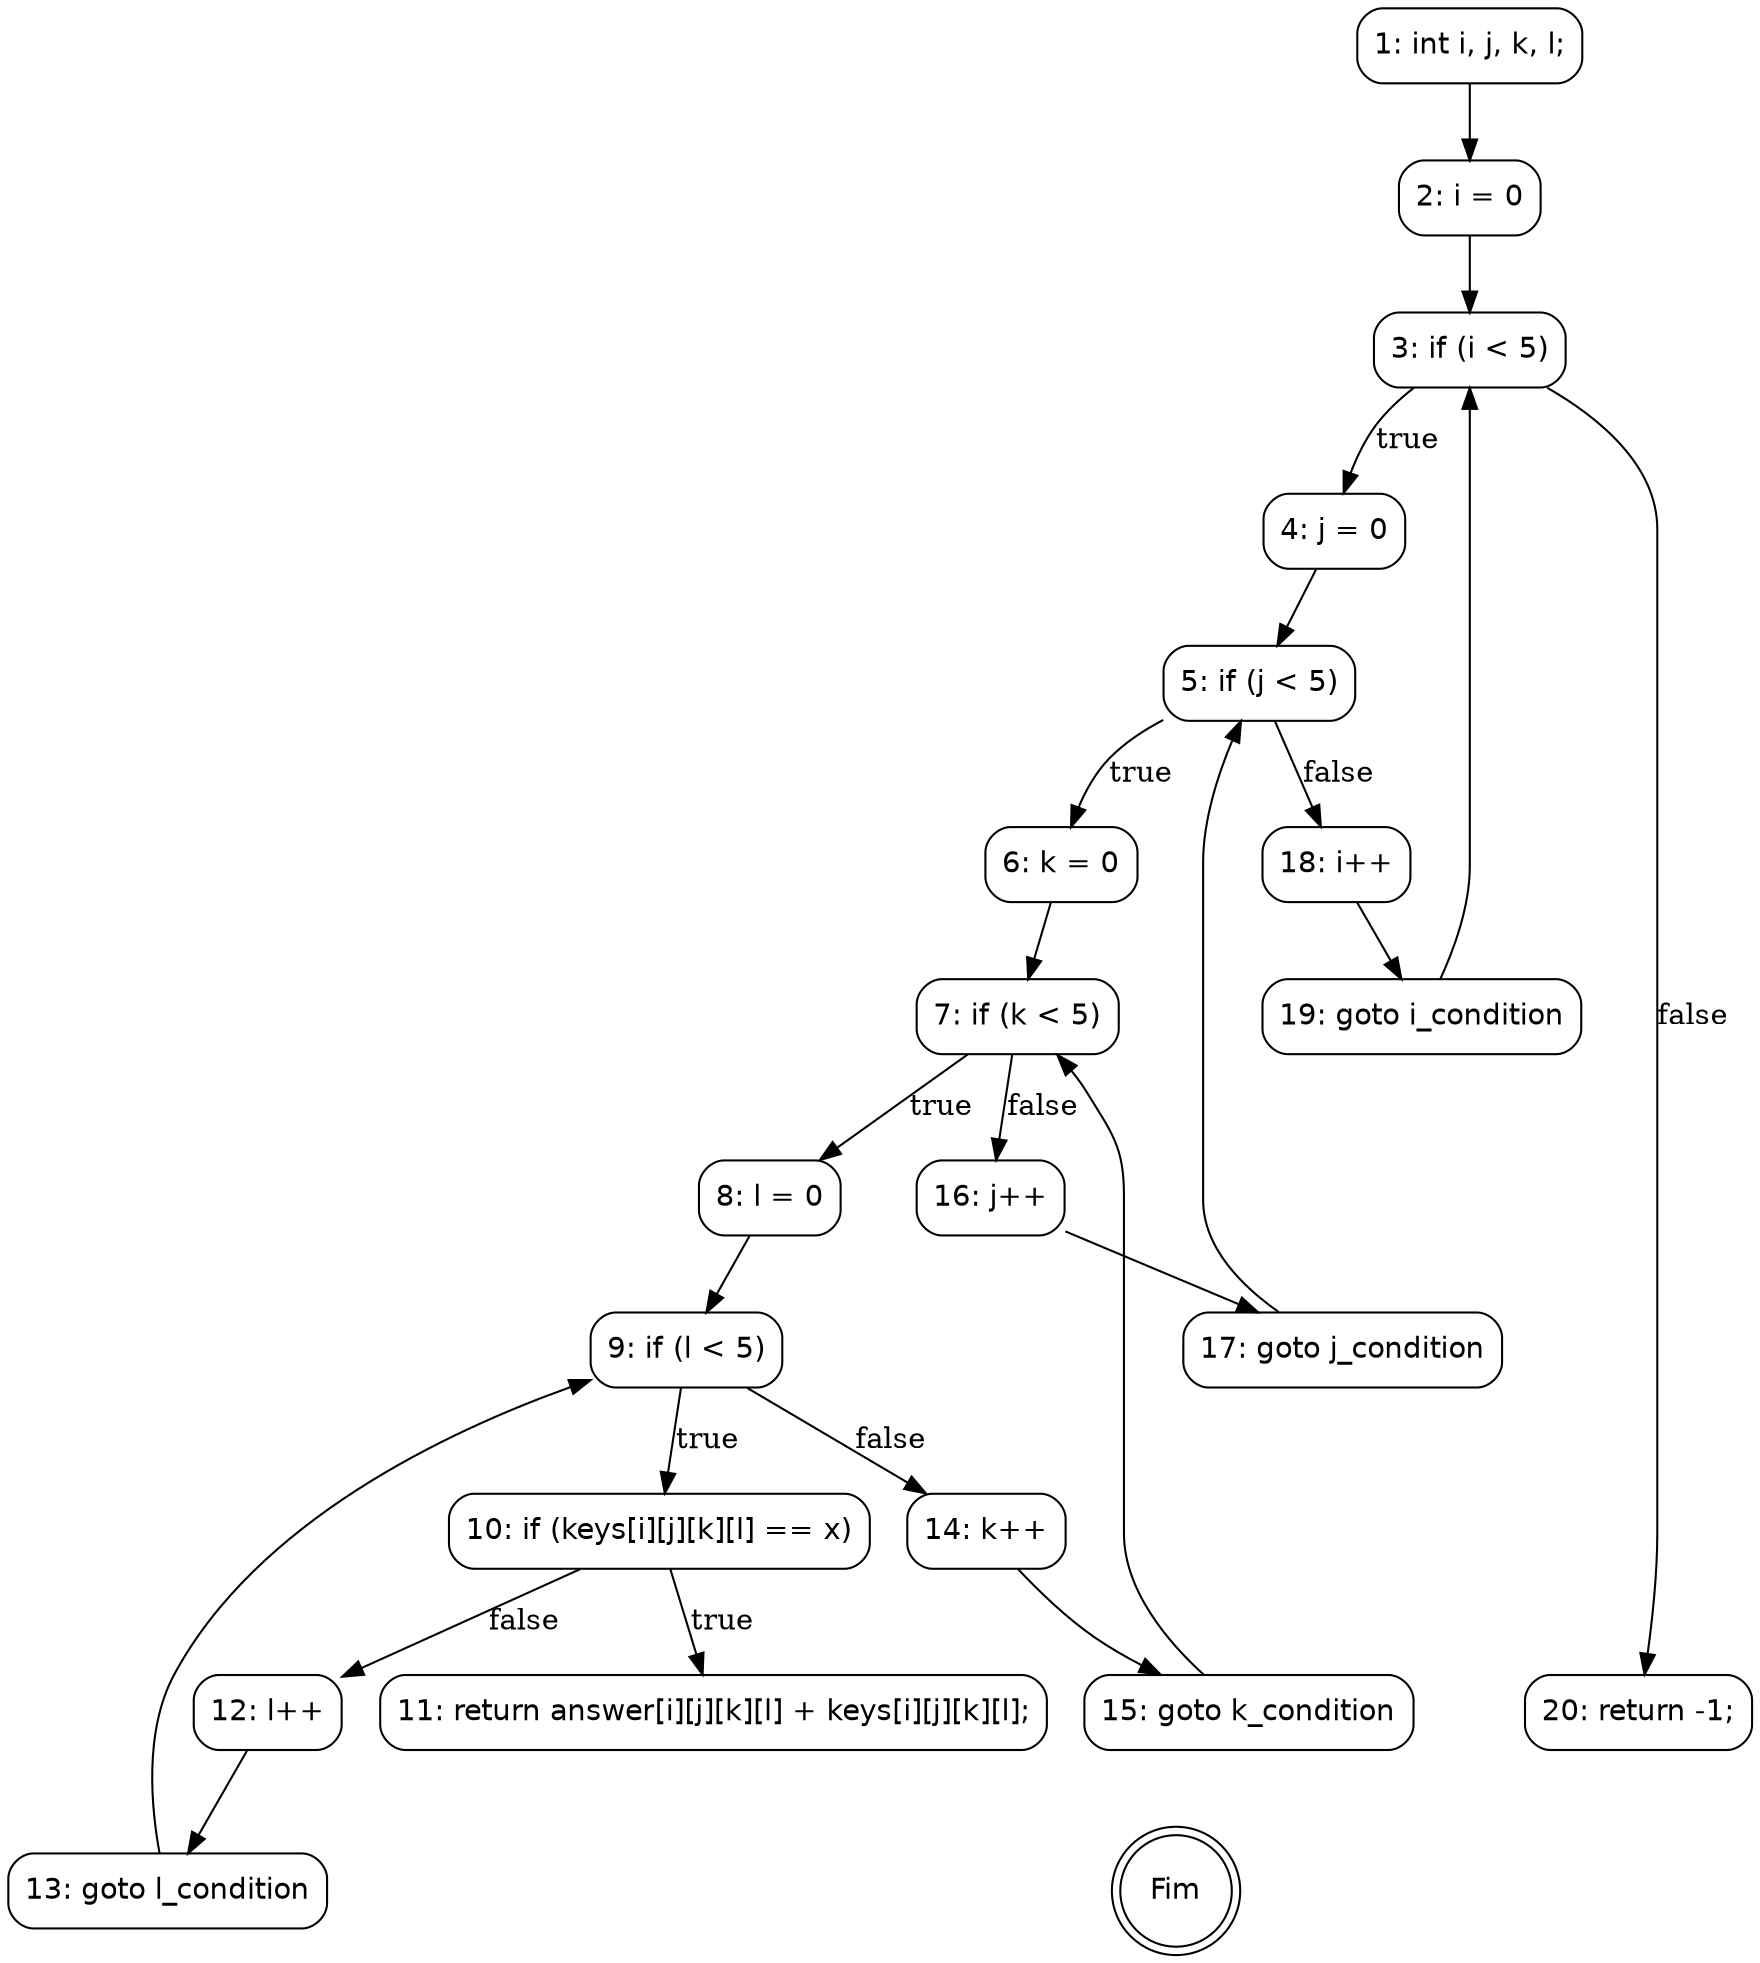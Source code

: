 digraph CFG {
    node [shape=box, style=rounded, fontname="Helvetica"];
    N1 [label="1: int i, j, k, l;"];
    N2 [label="2: i = 0"];
    N3 [label="3: if (i < 5)"];
    N4 [label="4: j = 0"];
    N5 [label="5: if (j < 5)"];
    N6 [label="6: k = 0"];
    N7 [label="7: if (k < 5)"];
    N8 [label="8: l = 0"];
    N9 [label="9: if (l < 5)"];
    N10 [label="10: if (keys[i][j][k][l] == x)"];
    N11 [label="11: return answer[i][j][k][l] + keys[i][j][k][l];"];
    N12 [label="12: l++"];
    N13 [label="13: goto l_condition"];
    N14 [label="14: k++"];
    N15 [label="15: goto k_condition"];
    N16 [label="16: j++"];
    N17 [label="17: goto j_condition"];
    N18 [label="18: i++"];
    N19 [label="19: goto i_condition"];
    N20 [label="20: return -1;"];

    N1 -> N2;
    N2 -> N3;
    N3 -> N4 [label="true"];
    N3 -> N20 [label="false"];
    N4 -> N5;
    N5 -> N6 [label="true"];
    N5 -> N18 [label="false"];
    N6 -> N7;
    N7 -> N8 [label="true"];
    N7 -> N16 [label="false"];
    N8 -> N9;
    N9 -> N10 [label="true"];
    N9 -> N14 [label="false"];
    N10 -> N11 [label="true"];
    N10 -> N12 [label="false"];
    N12 -> N13;
    N13 -> N9;
    N14 -> N15;
    N15 -> N7;
    N16 -> N17;
    N17 -> N5;
    N18 -> N19;
    N19 -> N3;
    N11 -> END [style="invis"]; // Retorno sai do fluxo
    N20 -> END [style="invis"];
    { rank=same; N11; N20; }
    END [label="Fim", shape=doublecircle];
}